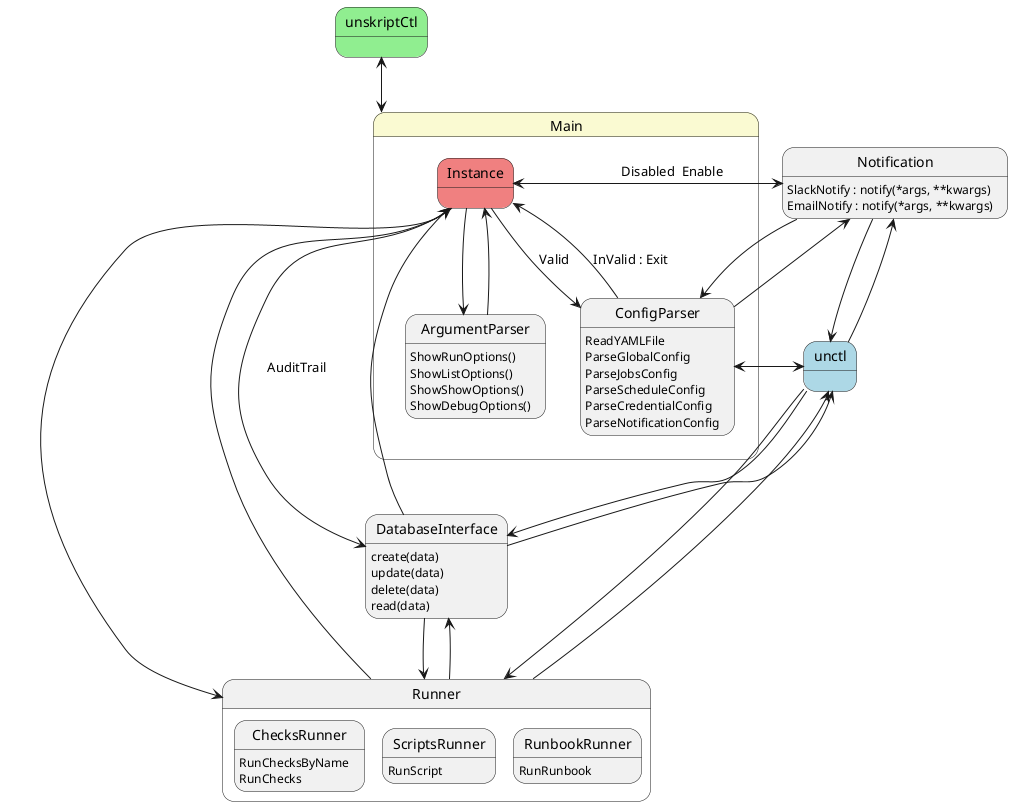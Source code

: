 @startuml
state Main #LightGoldenRodYellow {

    state ArgumentParser {
        ArgumentParser : ShowRunOptions()
        ArgumentParser : ShowListOptions()
        ArgumentParser : ShowShowOptions() 
        ArgumentParser : ShowDebugOptions()
    }

    state ConfigParser {
        ConfigParser : ReadYAMLFile
        ConfigParser : ParseGlobalConfig
        ConfigParser : ParseJobsConfig
        ConfigParser : ParseScheduleConfig
        ConfigParser : ParseCredentialConfig
        ConfigParser : ParseNotificationConfig
    } 
    state Instance #LightCoral
}

ConfigParser --> Instance : InValid : Exit
Instance --> ConfigParser : Valid

Instance --> ArgumentParser
ArgumentParser --> Instance 

state Runner {
    state ChecksRunner {
        ChecksRunner : RunChecksByName
        ChecksRunner : RunChecks
    }
    state ScriptsRunner {
        ScriptsRunner : RunScript
    }
    state RunbookRunner {
        RunbookRunner : RunRunbook
    }
}
Instance --> Runner 
Runner --> Instance 


state Notification {
    Notification : SlackNotify : notify(*args, **kwargs)
    Notification : EmailNotify : notify(*args, **kwargs)
}

Notification --> ConfigParser
ConfigParser --> Notification

Instance -> Notification : \t\t\t\tEnable
Notification -> Instance : Disabled

state DatabaseInterface {
    DatabaseInterface : create(data)
    DatabaseInterface : update(data)
    DatabaseInterface : delete(data)
    DatabaseInterface : read(data) 
}

Instance --> DatabaseInterface : AuditTrail 
DatabaseInterface --> Instance 

Runner --> DatabaseInterface
DatabaseInterface --> Runner 


state unskriptCtl #LightGreen {
}

state unctl #LightBlue {
}

unctl --> Runner 
Runner --> unctl 
unctl --> ConfigParser
ConfigParser --> unctl 
unctl --> Notification 
Notification --> unctl 
unctl --> DatabaseInterface
DatabaseInterface --> unctl 

unskriptCtl --> Main 
Main --> unskriptCtl
@enduml